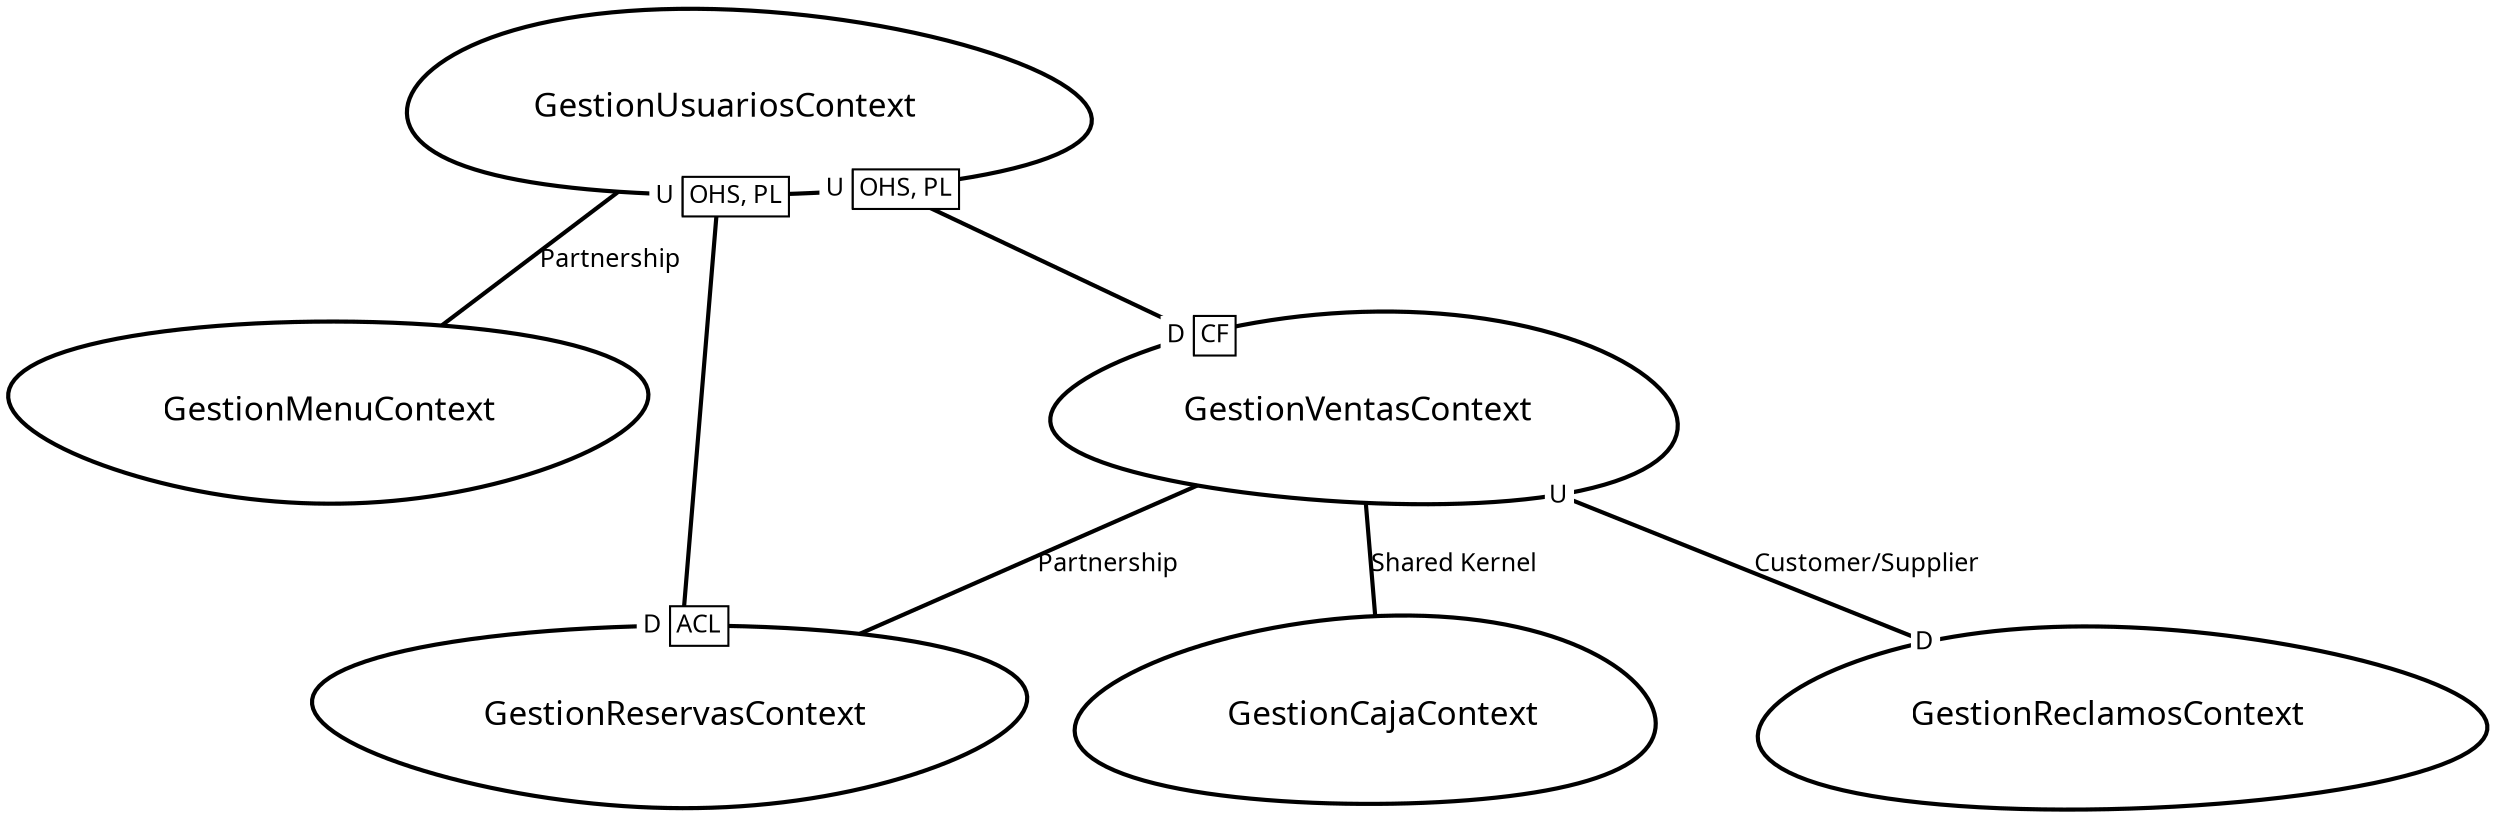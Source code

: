 digraph "ContextMapGraph" {
graph ["imagepath"="/tmp/GraphvizJava"]
"GestionCajaContext" ["margin"="0.3","orientation"="232","shape"="egg","fontsize"="16","style"="bold","label"="GestionCajaContext\n","fontname"="sans-serif"]
"GestionMenuContext" ["margin"="0.3","orientation"="181","shape"="egg","fontsize"="16","style"="bold","label"="GestionMenuContext\n","fontname"="sans-serif"]
"GestionReclamosContext" ["margin"="0.3","orientation"="13","shape"="egg","fontsize"="16","style"="bold","label"="GestionReclamosContext\n","fontname"="sans-serif"]
"GestionReservasContext" ["margin"="0.3","orientation"="185","shape"="egg","fontsize"="16","style"="bold","label"="GestionReservasContext\n","fontname"="sans-serif"]
"GestionUsuariosContext" ["margin"="0.3","orientation"="133","shape"="egg","fontsize"="16","style"="bold","label"="GestionUsuariosContext\n","fontname"="sans-serif"]
"GestionVentasContext" ["margin"="0.3","orientation"="107","shape"="egg","fontsize"="16","style"="bold","label"="GestionVentasContext\n","fontname"="sans-serif"]
"GestionUsuariosContext" -> "GestionMenuContext" ["fontsize"="12","style"="bold","label"="Partnership","dir"="none","fontname"="sans-serif"]
"GestionUsuariosContext" -> "GestionVentasContext" ["headlabel"=<<table cellspacing="0" cellborder="1" border="0">
<tr><td bgcolor="white" sides="r">D</td><td sides="trbl" bgcolor="white"><font>CF</font></td></tr>
</table>>,"labeldistance"="0","fontsize"="12","taillabel"=<<table cellspacing="0" cellborder="1" border="0">
<tr><td bgcolor="white" sides="r">U</td><td sides="trbl" bgcolor="white"><font>OHS, PL</font></td></tr>
</table>>,"style"="bold","label"="                                        ","dir"="none","fontname"="sans-serif"]
"GestionUsuariosContext" -> "GestionReservasContext" ["headlabel"=<<table cellspacing="0" cellborder="1" border="0">
<tr><td bgcolor="white" sides="r">D</td><td sides="trbl" bgcolor="white"><font>ACL</font></td></tr>
</table>>,"labeldistance"="0","fontsize"="12","taillabel"=<<table cellspacing="0" cellborder="1" border="0">
<tr><td bgcolor="white" sides="r">U</td><td sides="trbl" bgcolor="white"><font>OHS, PL</font></td></tr>
</table>>,"style"="bold","label"="                                        ","dir"="none","fontname"="sans-serif"]
"GestionVentasContext" -> "GestionCajaContext" ["fontsize"="12","style"="bold","label"="Shared Kernel","dir"="none","fontname"="sans-serif"]
"GestionVentasContext" -> "GestionReclamosContext" ["headlabel"=<<table cellspacing="0" cellborder="0" border="0">
<tr><td bgcolor="white">D</td></tr>
</table>>,"labeldistance"="0","fontsize"="12","taillabel"=<<table cellspacing="0" cellborder="0" border="0">
<tr><td bgcolor="white">U</td></tr>
</table>>,"style"="bold","label"="Customer/Supplier","dir"="none","fontname"="sans-serif"]
"GestionVentasContext" -> "GestionReservasContext" ["fontsize"="12","style"="bold","label"="Partnership","dir"="none","fontname"="sans-serif"]
}